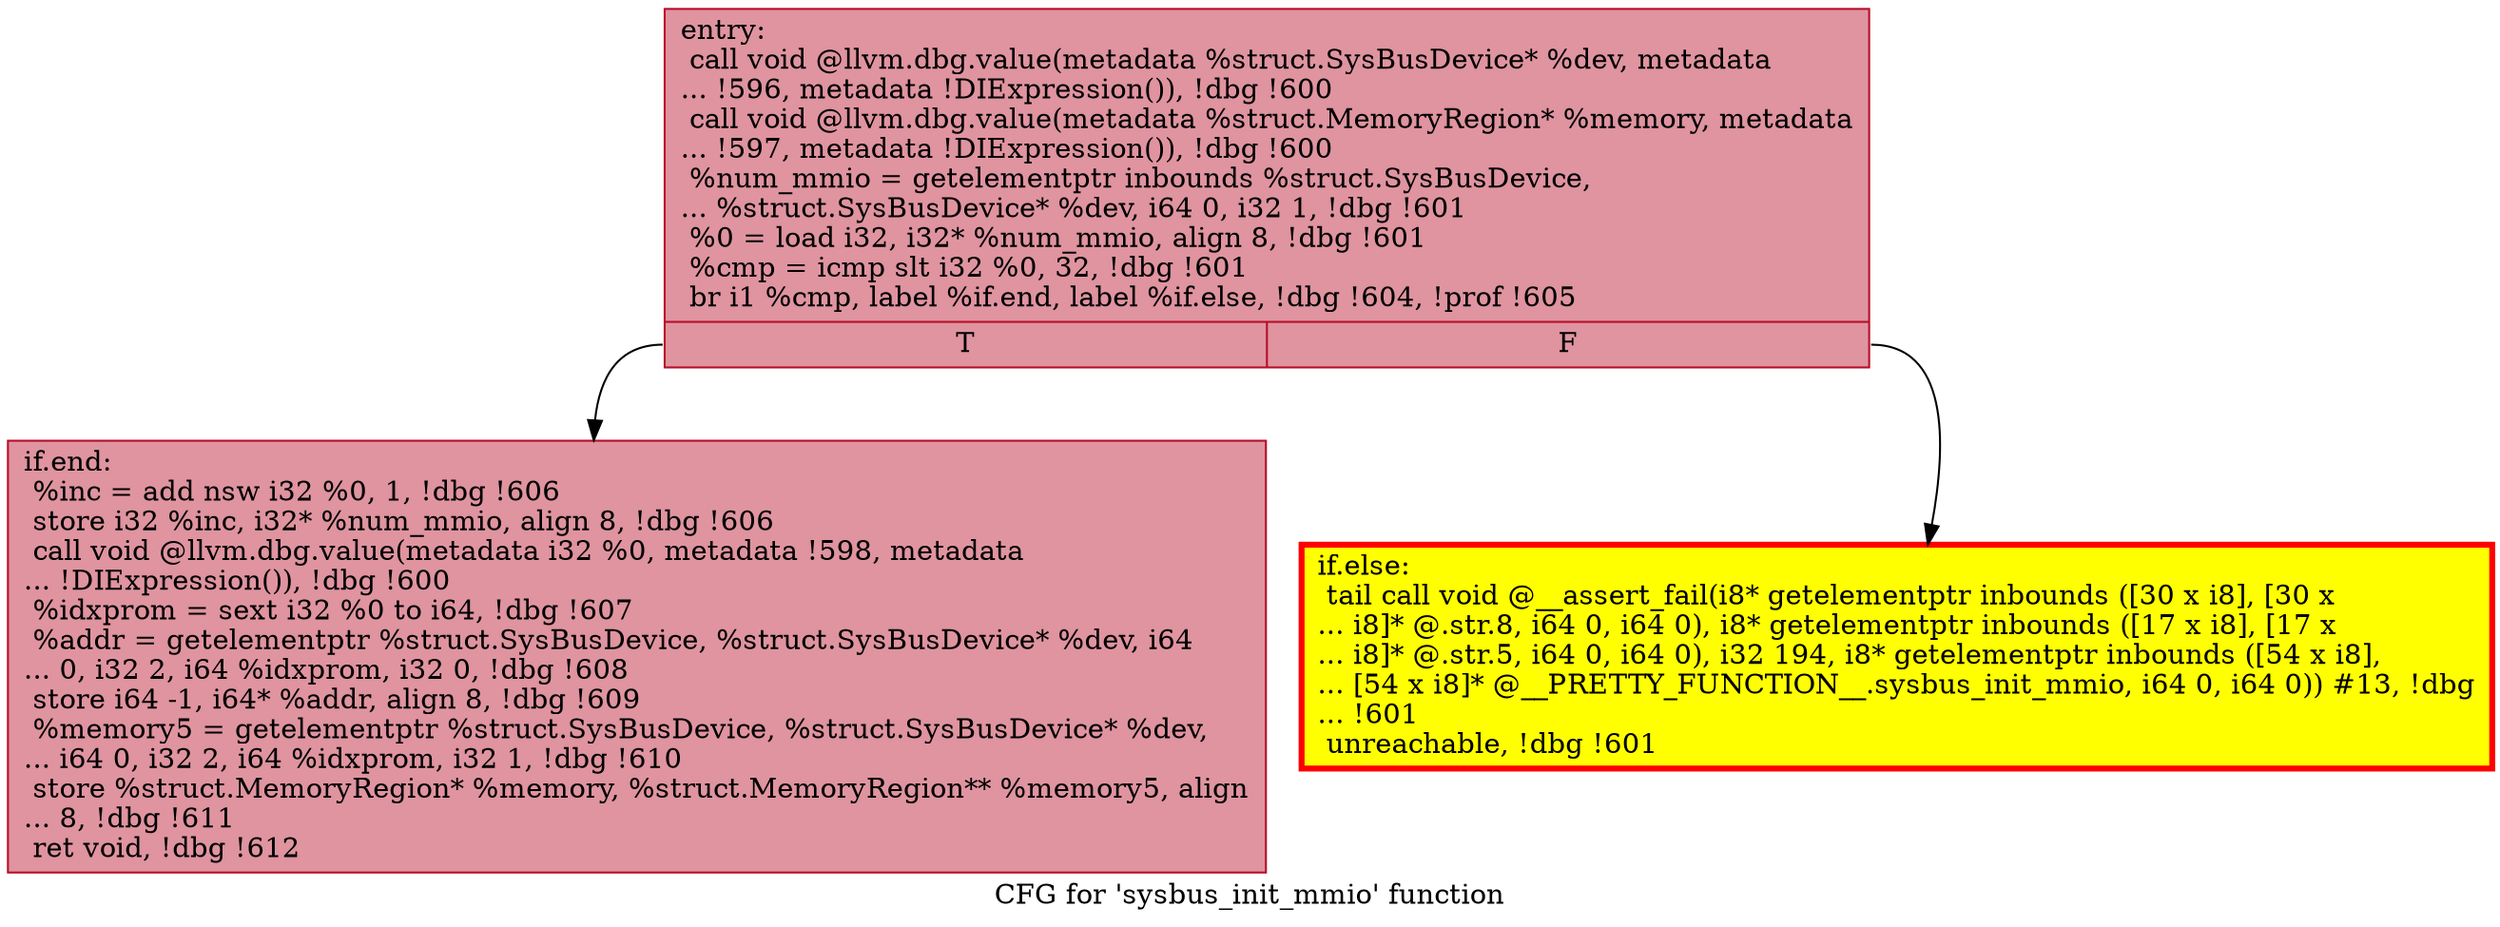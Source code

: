 digraph "CFG for 'sysbus_init_mmio' function" {
	label="CFG for 'sysbus_init_mmio' function";

	Node0x56031ed2c200 [shape=record,color="#b70d28ff", style=filled, fillcolor="#b70d2870",label="{entry:\l  call void @llvm.dbg.value(metadata %struct.SysBusDevice* %dev, metadata\l... !596, metadata !DIExpression()), !dbg !600\l  call void @llvm.dbg.value(metadata %struct.MemoryRegion* %memory, metadata\l... !597, metadata !DIExpression()), !dbg !600\l  %num_mmio = getelementptr inbounds %struct.SysBusDevice,\l... %struct.SysBusDevice* %dev, i64 0, i32 1, !dbg !601\l  %0 = load i32, i32* %num_mmio, align 8, !dbg !601\l  %cmp = icmp slt i32 %0, 32, !dbg !601\l  br i1 %cmp, label %if.end, label %if.else, !dbg !604, !prof !605\l|{<s0>T|<s1>F}}"];
	Node0x56031ed2c200:s0 -> Node0x56031ed2afc0;
	Node0x56031ed2c200:s1 -> Node0x56031ed2e260;
	Node0x56031ed2e260 [shape=record,penwidth=3.0, style="filled", color="red", fillcolor="yellow",label="{if.else:                                          \l  tail call void @__assert_fail(i8* getelementptr inbounds ([30 x i8], [30 x\l... i8]* @.str.8, i64 0, i64 0), i8* getelementptr inbounds ([17 x i8], [17 x\l... i8]* @.str.5, i64 0, i64 0), i32 194, i8* getelementptr inbounds ([54 x i8],\l... [54 x i8]* @__PRETTY_FUNCTION__.sysbus_init_mmio, i64 0, i64 0)) #13, !dbg\l... !601\l  unreachable, !dbg !601\l}"];
	Node0x56031ed2afc0 [shape=record,color="#b70d28ff", style=filled, fillcolor="#b70d2870",label="{if.end:                                           \l  %inc = add nsw i32 %0, 1, !dbg !606\l  store i32 %inc, i32* %num_mmio, align 8, !dbg !606\l  call void @llvm.dbg.value(metadata i32 %0, metadata !598, metadata\l... !DIExpression()), !dbg !600\l  %idxprom = sext i32 %0 to i64, !dbg !607\l  %addr = getelementptr %struct.SysBusDevice, %struct.SysBusDevice* %dev, i64\l... 0, i32 2, i64 %idxprom, i32 0, !dbg !608\l  store i64 -1, i64* %addr, align 8, !dbg !609\l  %memory5 = getelementptr %struct.SysBusDevice, %struct.SysBusDevice* %dev,\l... i64 0, i32 2, i64 %idxprom, i32 1, !dbg !610\l  store %struct.MemoryRegion* %memory, %struct.MemoryRegion** %memory5, align\l... 8, !dbg !611\l  ret void, !dbg !612\l}"];
}
